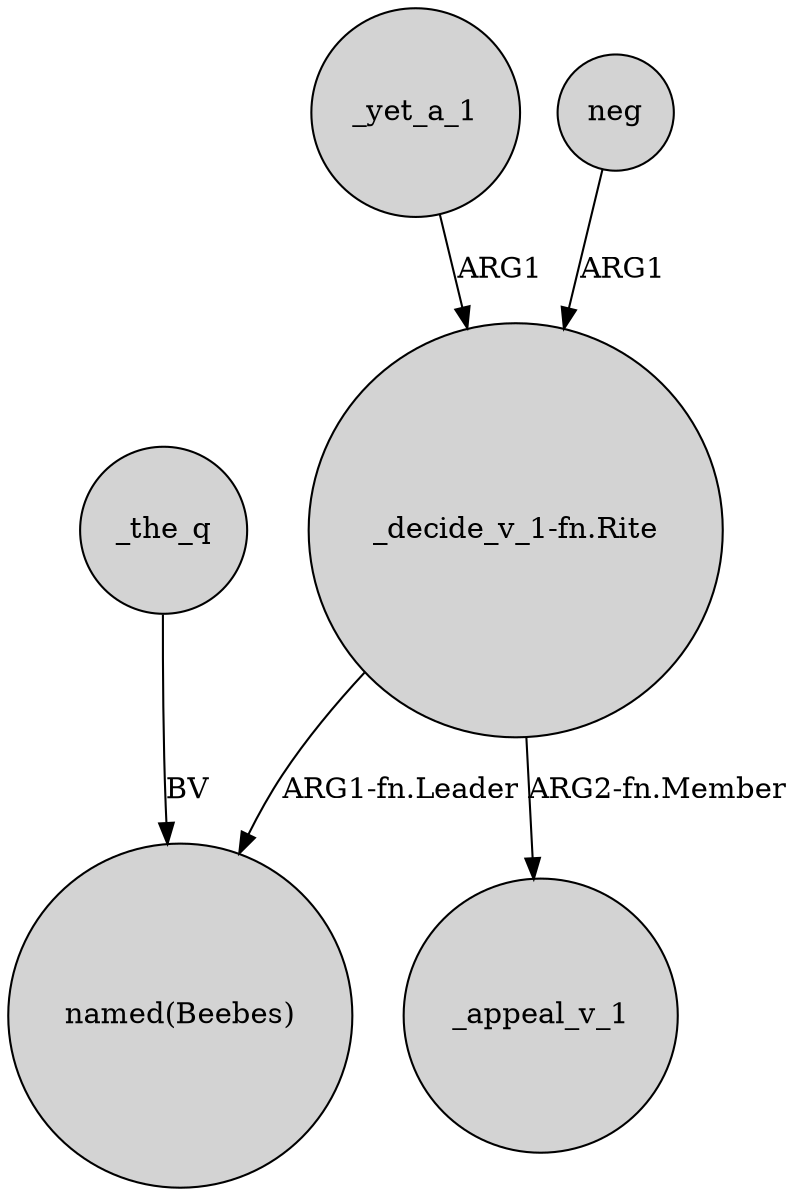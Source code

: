 digraph {
	node [shape=circle style=filled]
	_the_q -> "named(Beebes)" [label=BV]
	"_decide_v_1-fn.Rite" -> "named(Beebes)" [label="ARG1-fn.Leader"]
	_yet_a_1 -> "_decide_v_1-fn.Rite" [label=ARG1]
	"_decide_v_1-fn.Rite" -> _appeal_v_1 [label="ARG2-fn.Member"]
	neg -> "_decide_v_1-fn.Rite" [label=ARG1]
}
